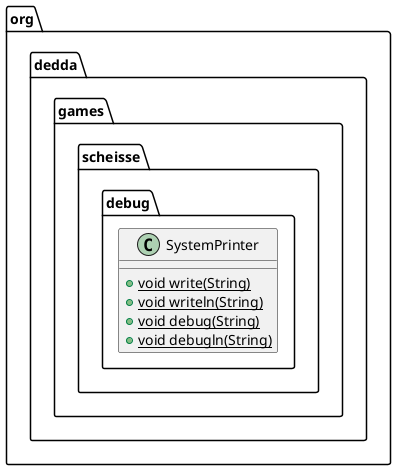 @startuml
class org.dedda.games.scheisse.debug.SystemPrinter{
    + {static} void write(String)
    + {static} void writeln(String)
    + {static} void debug(String)
    + {static} void debugln(String)
}
@enduml